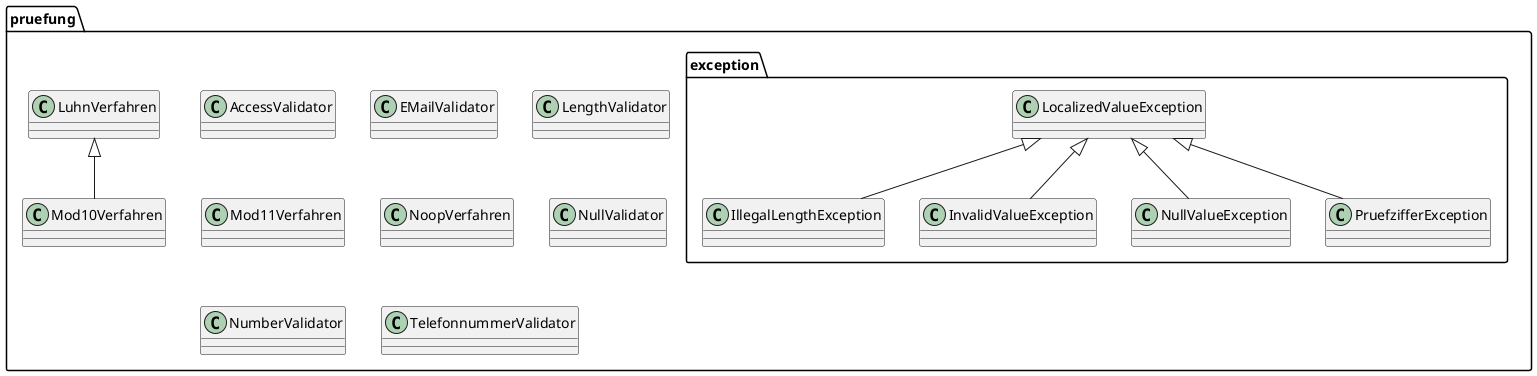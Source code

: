 @startuml

package "pruefung" {

    class AccessValidator
    class EMailValidator
    class LengthValidator
    class Mod11Verfahren
    class Mod10Verfahren
    class LuhnVerfahren
    class NoopVerfahren
    class NullValidator
    class NumberValidator
    class TelefonnummerValidator

    package "exception" {
        class IllegalLengthException
        class InvalidValueException
        class LocalizedValueException
        class NullValueException
        class PruefzifferException
    }

}

LuhnVerfahren <|-- Mod10Verfahren

LocalizedValueException <|-- IllegalLengthException
LocalizedValueException <|-- InvalidValueException
LocalizedValueException <|-- NullValueException
LocalizedValueException <|-- PruefzifferException

@enduml
